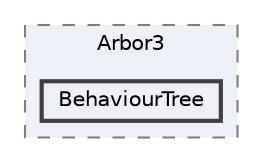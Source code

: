 digraph "103_Management_Character/Staff/Scripts/Arbor3/BehaviourTree"
{
 // LATEX_PDF_SIZE
  bgcolor="transparent";
  edge [fontname=Helvetica,fontsize=10,labelfontname=Helvetica,labelfontsize=10];
  node [fontname=Helvetica,fontsize=10,shape=box,height=0.2,width=0.4];
  compound=true
  subgraph clusterdir_0858fb949d9de84fd3ad46369cf80381 {
    graph [ bgcolor="#edf0f7", pencolor="grey50", label="Arbor3", fontname=Helvetica,fontsize=10 style="filled,dashed", URL="dir_0858fb949d9de84fd3ad46369cf80381.html",tooltip=""]
  dir_03148231fc0e7b9499a54c2895c28622 [label="BehaviourTree", fillcolor="#edf0f7", color="grey25", style="filled,bold", URL="dir_03148231fc0e7b9499a54c2895c28622.html",tooltip=""];
  }
}
